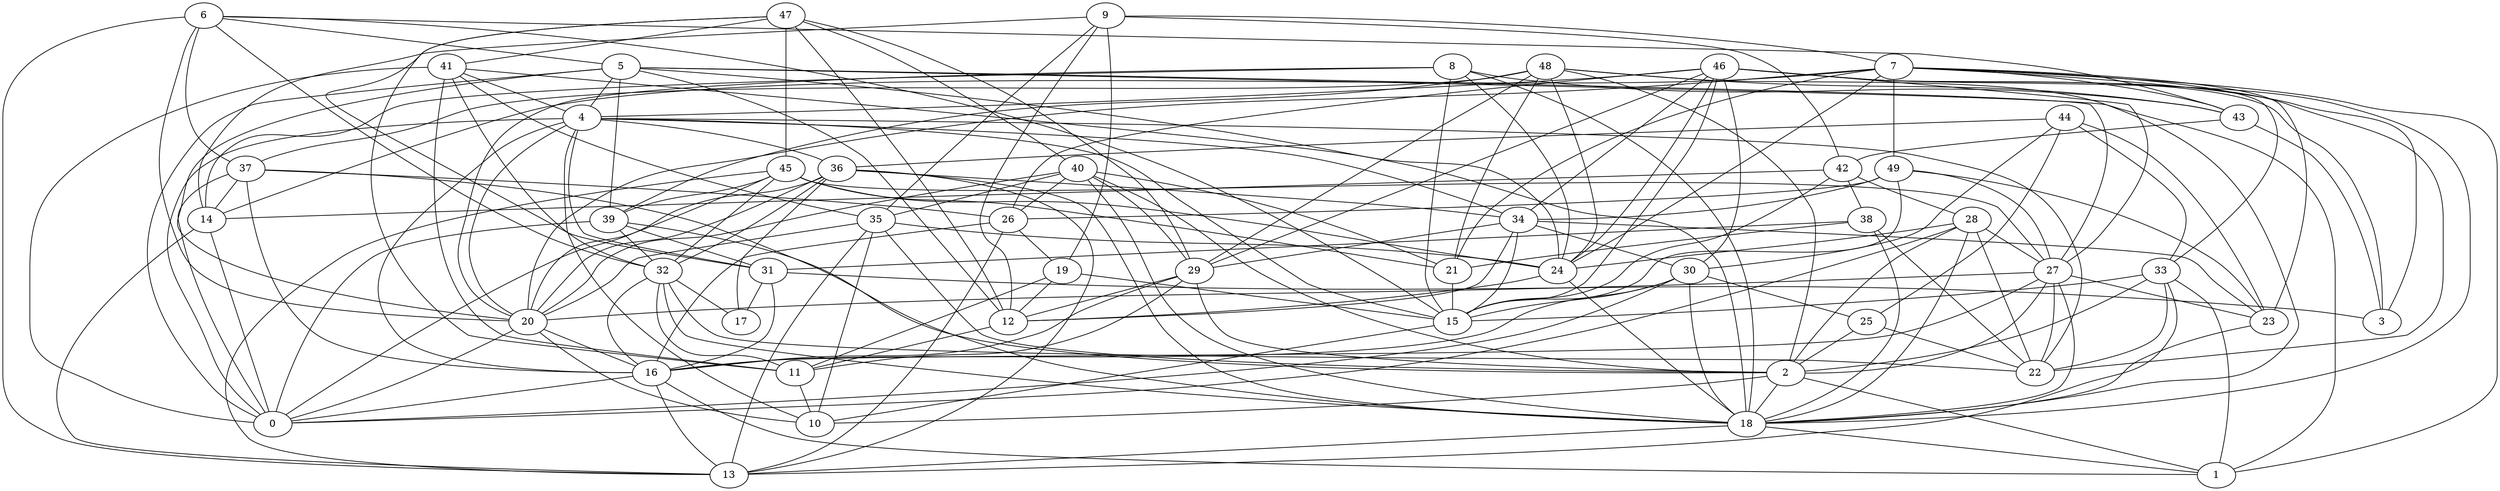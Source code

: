 digraph GG_graph {

subgraph G_graph {
edge [color = black]
"31" -> "17" [dir = none]
"31" -> "16" [dir = none]
"31" -> "3" [dir = none]
"24" -> "18" [dir = none]
"24" -> "12" [dir = none]
"26" -> "19" [dir = none]
"26" -> "16" [dir = none]
"6" -> "37" [dir = none]
"6" -> "20" [dir = none]
"45" -> "21" [dir = none]
"45" -> "39" [dir = none]
"45" -> "20" [dir = none]
"45" -> "27" [dir = none]
"44" -> "33" [dir = none]
"44" -> "23" [dir = none]
"44" -> "30" [dir = none]
"37" -> "26" [dir = none]
"37" -> "18" [dir = none]
"37" -> "16" [dir = none]
"37" -> "14" [dir = none]
"46" -> "3" [dir = none]
"46" -> "30" [dir = none]
"46" -> "24" [dir = none]
"46" -> "34" [dir = none]
"46" -> "15" [dir = none]
"46" -> "29" [dir = none]
"20" -> "16" [dir = none]
"20" -> "10" [dir = none]
"34" -> "15" [dir = none]
"34" -> "23" [dir = none]
"34" -> "30" [dir = none]
"34" -> "12" [dir = none]
"14" -> "0" [dir = none]
"14" -> "13" [dir = none]
"5" -> "27" [dir = none]
"5" -> "39" [dir = none]
"48" -> "29" [dir = none]
"48" -> "24" [dir = none]
"48" -> "21" [dir = none]
"48" -> "39" [dir = none]
"48" -> "43" [dir = none]
"43" -> "42" [dir = none]
"36" -> "18" [dir = none]
"36" -> "32" [dir = none]
"36" -> "17" [dir = none]
"38" -> "22" [dir = none]
"8" -> "24" [dir = none]
"8" -> "18" [dir = none]
"19" -> "15" [dir = none]
"19" -> "11" [dir = none]
"9" -> "42" [dir = none]
"9" -> "35" [dir = none]
"9" -> "19" [dir = none]
"7" -> "14" [dir = none]
"7" -> "21" [dir = none]
"7" -> "33" [dir = none]
"41" -> "11" [dir = none]
"41" -> "35" [dir = none]
"41" -> "18" [dir = none]
"41" -> "4" [dir = none]
"28" -> "24" [dir = none]
"28" -> "18" [dir = none]
"28" -> "0" [dir = none]
"40" -> "29" [dir = none]
"40" -> "26" [dir = none]
"40" -> "35" [dir = none]
"33" -> "1" [dir = none]
"33" -> "22" [dir = none]
"33" -> "2" [dir = none]
"33" -> "15" [dir = none]
"33" -> "13" [dir = none]
"39" -> "32" [dir = none]
"16" -> "1" [dir = none]
"47" -> "12" [dir = none]
"47" -> "11" [dir = none]
"47" -> "41" [dir = none]
"47" -> "45" [dir = none]
"47" -> "40" [dir = none]
"27" -> "2" [dir = none]
"27" -> "23" [dir = none]
"35" -> "24" [dir = none]
"35" -> "10" [dir = none]
"23" -> "18" [dir = none]
"2" -> "10" [dir = none]
"2" -> "18" [dir = none]
"25" -> "2" [dir = none]
"25" -> "22" [dir = none]
"4" -> "16" [dir = none]
"4" -> "20" [dir = none]
"4" -> "31" [dir = none]
"4" -> "0" [dir = none]
"4" -> "15" [dir = none]
"4" -> "36" [dir = none]
"4" -> "22" [dir = none]
"42" -> "14" [dir = none]
"42" -> "38" [dir = none]
"49" -> "26" [dir = none]
"49" -> "15" [dir = none]
"46" -> "22" [dir = none]
"46" -> "27" [dir = none]
"6" -> "13" [dir = none]
"48" -> "2" [dir = none]
"30" -> "18" [dir = none]
"49" -> "27" [dir = none]
"45" -> "24" [dir = none]
"20" -> "0" [dir = none]
"9" -> "12" [dir = none]
"32" -> "22" [dir = none]
"8" -> "43" [dir = none]
"38" -> "21" [dir = none]
"6" -> "5" [dir = none]
"47" -> "29" [dir = none]
"28" -> "27" [dir = none]
"29" -> "12" [dir = none]
"21" -> "15" [dir = none]
"2" -> "1" [dir = none]
"49" -> "23" [dir = none]
"9" -> "7" [dir = none]
"7" -> "24" [dir = none]
"5" -> "12" [dir = none]
"40" -> "21" [dir = none]
"28" -> "2" [dir = none]
"9" -> "14" [dir = none]
"30" -> "25" [dir = none]
"35" -> "13" [dir = none]
"48" -> "37" [dir = none]
"37" -> "0" [dir = none]
"8" -> "14" [dir = none]
"36" -> "20" [dir = none]
"5" -> "20" [dir = none]
"46" -> "26" [dir = none]
"27" -> "20" [dir = none]
"39" -> "31" [dir = none]
"46" -> "18" [dir = none]
"8" -> "20" [dir = none]
"18" -> "1" [dir = none]
"4" -> "34" [dir = none]
"11" -> "10" [dir = none]
"5" -> "1" [dir = none]
"30" -> "16" [dir = none]
"44" -> "25" [dir = none]
"40" -> "2" [dir = none]
"45" -> "13" [dir = none]
"16" -> "0" [dir = none]
"42" -> "15" [dir = none]
"32" -> "17" [dir = none]
"26" -> "13" [dir = none]
"7" -> "20" [dir = none]
"35" -> "2" [dir = none]
"39" -> "0" [dir = none]
"5" -> "24" [dir = none]
"28" -> "22" [dir = none]
"7" -> "43" [dir = none]
"34" -> "29" [dir = none]
"8" -> "15" [dir = none]
"49" -> "34" [dir = none]
"4" -> "10" [dir = none]
"32" -> "18" [dir = none]
"27" -> "18" [dir = none]
"43" -> "3" [dir = none]
"7" -> "3" [dir = none]
"7" -> "49" [dir = none]
"44" -> "36" [dir = none]
"38" -> "18" [dir = none]
"35" -> "20" [dir = none]
"39" -> "2" [dir = none]
"30" -> "0" [dir = none]
"36" -> "13" [dir = none]
"6" -> "43" [dir = none]
"27" -> "22" [dir = none]
"16" -> "13" [dir = none]
"6" -> "15" [dir = none]
"7" -> "1" [dir = none]
"47" -> "31" [dir = none]
"29" -> "2" [dir = none]
"41" -> "0" [dir = none]
"40" -> "18" [dir = none]
"40" -> "20" [dir = none]
"15" -> "10" [dir = none]
"36" -> "0" [dir = none]
"19" -> "12" [dir = none]
"45" -> "32" [dir = none]
"36" -> "34" [dir = none]
"48" -> "18" [dir = none]
"27" -> "16" [dir = none]
"32" -> "11" [dir = none]
"32" -> "16" [dir = none]
"18" -> "13" [dir = none]
"5" -> "0" [dir = none]
"7" -> "23" [dir = none]
"29" -> "16" [dir = none]
"46" -> "4" [dir = none]
"29" -> "11" [dir = none]
"12" -> "11" [dir = none]
"41" -> "32" [dir = none]
"6" -> "32" [dir = none]
"5" -> "4" [dir = none]
"30" -> "15" [dir = none]
"42" -> "28" [dir = none]
"38" -> "31" [dir = none]
}

}
